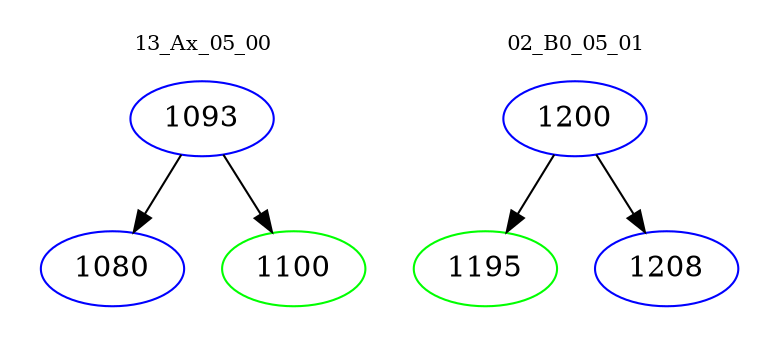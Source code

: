 digraph{
subgraph cluster_0 {
color = white
label = "13_Ax_05_00";
fontsize=10;
T0_1093 [label="1093", color="blue"]
T0_1093 -> T0_1080 [color="black"]
T0_1080 [label="1080", color="blue"]
T0_1093 -> T0_1100 [color="black"]
T0_1100 [label="1100", color="green"]
}
subgraph cluster_1 {
color = white
label = "02_B0_05_01";
fontsize=10;
T1_1200 [label="1200", color="blue"]
T1_1200 -> T1_1195 [color="black"]
T1_1195 [label="1195", color="green"]
T1_1200 -> T1_1208 [color="black"]
T1_1208 [label="1208", color="blue"]
}
}
